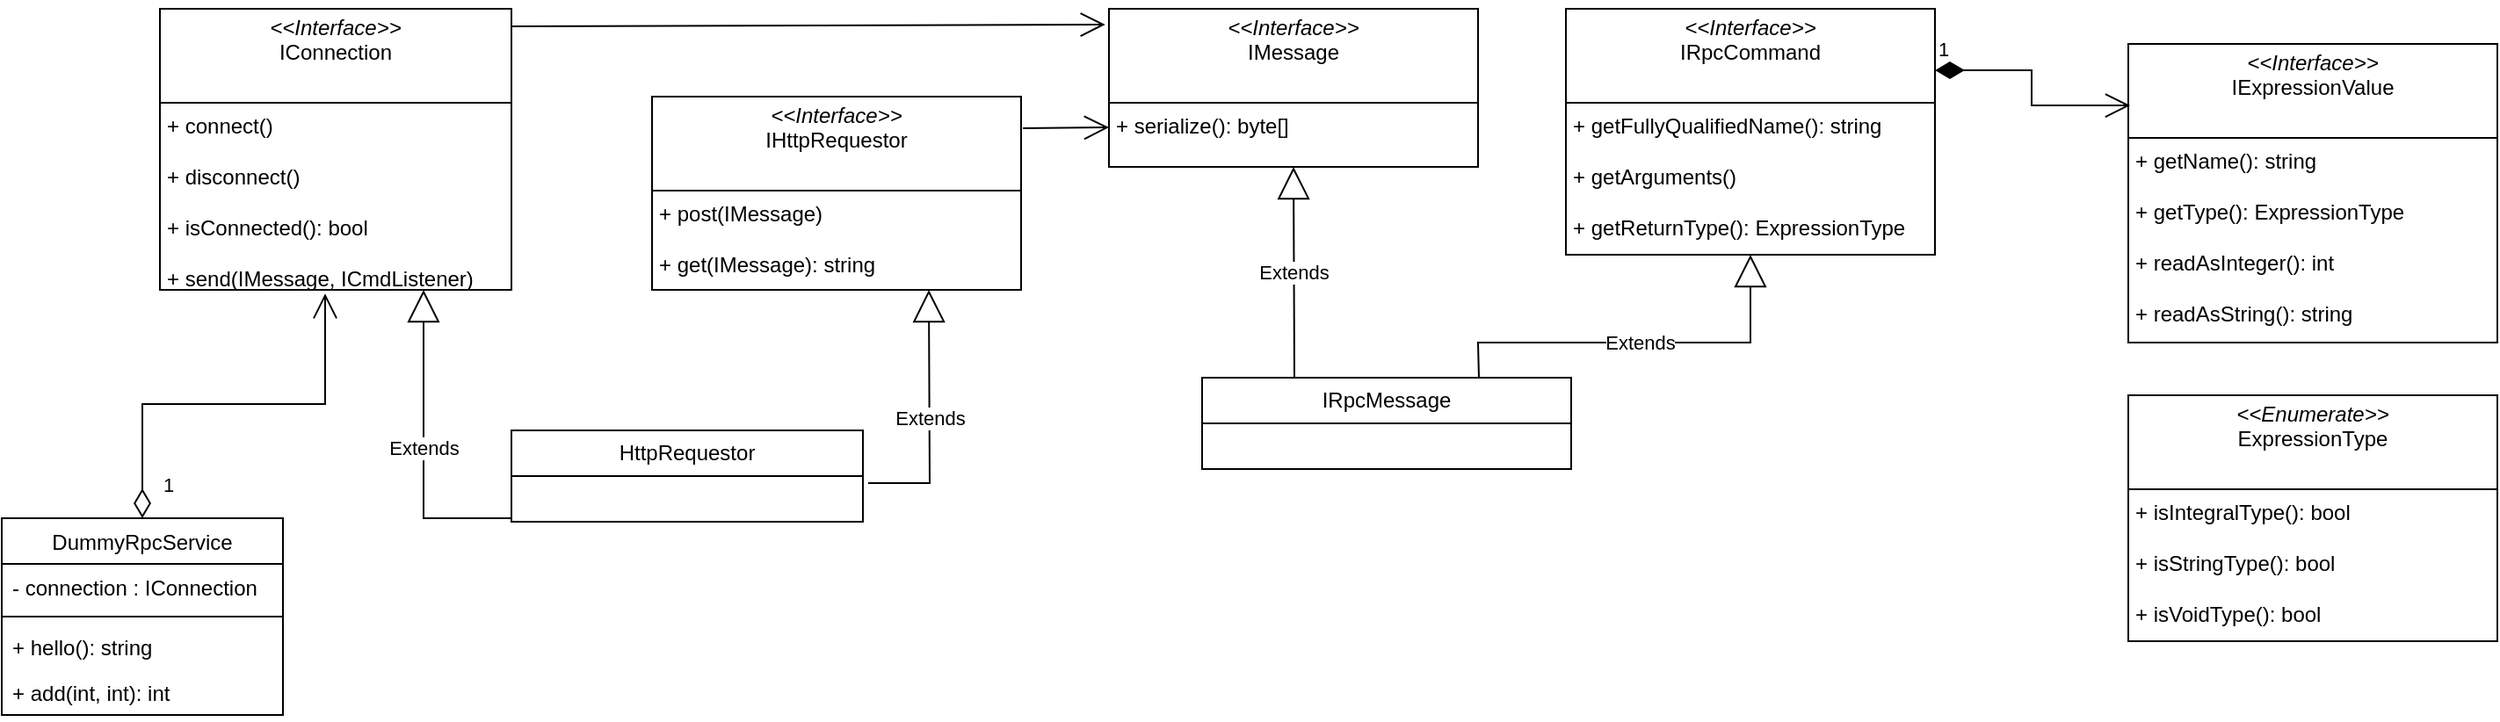 <mxfile version="24.8.4" pages="2">
  <diagram name="Page-1" id="ZRCa9DoTGLpkMhHUa6WN">
    <mxGraphModel dx="1142" dy="1723" grid="1" gridSize="10" guides="1" tooltips="1" connect="1" arrows="1" fold="1" page="1" pageScale="1" pageWidth="850" pageHeight="1100" math="0" shadow="0">
      <root>
        <mxCell id="0" />
        <mxCell id="1" parent="0" />
        <mxCell id="_fHJ9euTRaIsmMugEJln-17" value="&lt;p style=&quot;margin:0px;margin-top:4px;text-align:center;&quot;&gt;&lt;i&gt;&amp;lt;&amp;lt;Interface&amp;gt;&amp;gt;&lt;/i&gt;&lt;br&gt;IRpcCommand&lt;/p&gt;&lt;p style=&quot;margin:0px;margin-left:4px;&quot;&gt;&lt;br&gt;&lt;/p&gt;&lt;hr size=&quot;1&quot; style=&quot;border-style:solid;&quot;&gt;&lt;p style=&quot;margin:0px;margin-left:4px;&quot;&gt;+ getFullyQualifiedName(): string&lt;br&gt;&lt;br&gt;&lt;/p&gt;&lt;p style=&quot;margin:0px;margin-left:4px;&quot;&gt;+ getArguments()&lt;br&gt;&lt;/p&gt;&lt;p style=&quot;margin:0px;margin-left:4px;&quot;&gt;&lt;br&gt;&lt;/p&gt;&lt;p style=&quot;margin:0px;margin-left:4px;&quot;&gt;+ getReturnType(): ExpressionType&lt;br&gt;&lt;/p&gt;" style="verticalAlign=top;align=left;overflow=fill;html=1;whiteSpace=wrap;" parent="1" vertex="1">
          <mxGeometry x="960" y="-1070" width="210" height="140" as="geometry" />
        </mxCell>
        <mxCell id="_fHJ9euTRaIsmMugEJln-18" value="&lt;p style=&quot;margin:0px;margin-top:4px;text-align:center;&quot;&gt;&lt;i&gt;&amp;lt;&amp;lt;Interface&amp;gt;&amp;gt;&lt;/i&gt;&lt;br&gt;IExpressionValue&lt;br&gt;&lt;/p&gt;&lt;p style=&quot;margin:0px;margin-left:4px;&quot;&gt;&lt;br&gt;&lt;/p&gt;&lt;hr size=&quot;1&quot; style=&quot;border-style:solid;&quot;&gt;&lt;p style=&quot;margin:0px;margin-left:4px;&quot;&gt;+ getName(): string&lt;br&gt;&lt;br&gt;&lt;/p&gt;&lt;p style=&quot;margin:0px;margin-left:4px;&quot;&gt;+ getType(): ExpressionType&lt;br&gt;&lt;/p&gt;&lt;p style=&quot;margin:0px;margin-left:4px;&quot;&gt;&lt;br&gt;&lt;/p&gt;&lt;p style=&quot;margin:0px;margin-left:4px;&quot;&gt;+ readAsInteger(): int&lt;br&gt;&lt;/p&gt;&lt;p style=&quot;margin:0px;margin-left:4px;&quot;&gt;&lt;br&gt;&lt;/p&gt;&lt;p style=&quot;margin:0px;margin-left:4px;&quot;&gt;+ readAsString(): string&lt;br&gt;&lt;/p&gt;" style="verticalAlign=top;align=left;overflow=fill;html=1;whiteSpace=wrap;" parent="1" vertex="1">
          <mxGeometry x="1280" y="-1050" width="210" height="170" as="geometry" />
        </mxCell>
        <mxCell id="_fHJ9euTRaIsmMugEJln-19" value="&lt;p style=&quot;margin:0px;margin-top:4px;text-align:center;&quot;&gt;&lt;i&gt;&amp;lt;&amp;lt;Enumerate&amp;gt;&amp;gt;&lt;/i&gt;&lt;br&gt;ExpressionType&lt;/p&gt;&lt;p style=&quot;margin:0px;margin-left:4px;&quot;&gt;&lt;br&gt;&lt;/p&gt;&lt;hr size=&quot;1&quot; style=&quot;border-style:solid;&quot;&gt;&lt;p style=&quot;margin:0px;margin-left:4px;&quot;&gt;+ isIntegralType(): bool&lt;br&gt;&lt;br&gt;&lt;/p&gt;&lt;p style=&quot;margin:0px;margin-left:4px;&quot;&gt;+ isStringType(): bool&lt;br&gt;&lt;/p&gt;&lt;p style=&quot;margin:0px;margin-left:4px;&quot;&gt;&lt;br&gt;&lt;/p&gt;&lt;p style=&quot;margin:0px;margin-left:4px;&quot;&gt;+ isVoidType(): bool&lt;br&gt;&lt;/p&gt;" style="verticalAlign=top;align=left;overflow=fill;html=1;whiteSpace=wrap;" parent="1" vertex="1">
          <mxGeometry x="1280" y="-850" width="210" height="140" as="geometry" />
        </mxCell>
        <mxCell id="_fHJ9euTRaIsmMugEJln-20" value="&lt;p style=&quot;margin:0px;margin-top:4px;text-align:center;&quot;&gt;&lt;i&gt;&amp;lt;&amp;lt;Interface&amp;gt;&amp;gt;&lt;/i&gt;&lt;br&gt;IMessage&lt;/p&gt;&lt;p style=&quot;margin:0px;margin-left:4px;&quot;&gt;&lt;br&gt;&lt;/p&gt;&lt;hr size=&quot;1&quot; style=&quot;border-style:solid;&quot;&gt;&lt;p style=&quot;margin:0px;margin-left:4px;&quot;&gt;+ serialize(): byte[]&amp;nbsp;&lt;br&gt;&lt;/p&gt;" style="verticalAlign=top;align=left;overflow=fill;html=1;whiteSpace=wrap;" parent="1" vertex="1">
          <mxGeometry x="700" y="-1070" width="210" height="90" as="geometry" />
        </mxCell>
        <mxCell id="_fHJ9euTRaIsmMugEJln-21" value="&lt;p style=&quot;margin:0px;margin-top:4px;text-align:center;&quot;&gt;&lt;i&gt;&amp;lt;&amp;lt;Interface&amp;gt;&amp;gt;&lt;/i&gt;&lt;br&gt;IConnection&lt;/p&gt;&lt;p style=&quot;margin:0px;margin-left:4px;&quot;&gt;&lt;br&gt;&lt;/p&gt;&lt;hr size=&quot;1&quot; style=&quot;border-style:solid;&quot;&gt;&lt;p style=&quot;margin:0px;margin-left:4px;&quot;&gt;+ connect()&lt;br&gt;&lt;br&gt;&lt;/p&gt;&lt;p style=&quot;margin:0px;margin-left:4px;&quot;&gt;+ disconnect()&lt;br&gt;&lt;/p&gt;&lt;p style=&quot;margin:0px;margin-left:4px;&quot;&gt;&lt;br&gt;&lt;/p&gt;&lt;p style=&quot;margin:0px;margin-left:4px;&quot;&gt;+ isConnected(): bool&lt;/p&gt;&lt;p style=&quot;margin:0px;margin-left:4px;&quot;&gt;&lt;br&gt;&lt;/p&gt;&lt;p style=&quot;margin:0px;margin-left:4px;&quot;&gt;+ send(IMessage, ICmdListener)&lt;br&gt;&lt;/p&gt;" style="verticalAlign=top;align=left;overflow=fill;html=1;whiteSpace=wrap;" parent="1" vertex="1">
          <mxGeometry x="160" y="-1070" width="200" height="160" as="geometry" />
        </mxCell>
        <mxCell id="_fHJ9euTRaIsmMugEJln-22" value="&lt;p style=&quot;margin:0px;margin-top:4px;text-align:center;&quot;&gt;&lt;i&gt;&amp;lt;&amp;lt;Interface&amp;gt;&amp;gt;&lt;/i&gt;&lt;br&gt;IHttpRequestor&lt;/p&gt;&lt;p style=&quot;margin:0px;margin-left:4px;&quot;&gt;&lt;br&gt;&lt;/p&gt;&lt;hr size=&quot;1&quot; style=&quot;border-style:solid;&quot;&gt;&lt;p style=&quot;margin:0px;margin-left:4px;&quot;&gt;+ post(IMessage)&lt;br&gt;&lt;br&gt;&lt;/p&gt;&lt;p style=&quot;margin:0px;margin-left:4px;&quot;&gt;+ get(IMessage): string&lt;/p&gt;" style="verticalAlign=top;align=left;overflow=fill;html=1;whiteSpace=wrap;" parent="1" vertex="1">
          <mxGeometry x="440" y="-1020" width="210" height="110" as="geometry" />
        </mxCell>
        <mxCell id="_fHJ9euTRaIsmMugEJln-23" value="HttpRequestor" style="swimlane;fontStyle=0;childLayout=stackLayout;horizontal=1;startSize=26;fillColor=none;horizontalStack=0;resizeParent=1;resizeParentMax=0;resizeLast=0;collapsible=1;marginBottom=0;whiteSpace=wrap;html=1;" parent="1" vertex="1">
          <mxGeometry x="360" y="-830" width="200" height="52" as="geometry" />
        </mxCell>
        <mxCell id="_fHJ9euTRaIsmMugEJln-29" value="IRpcMessage" style="swimlane;fontStyle=0;childLayout=stackLayout;horizontal=1;startSize=26;fillColor=none;horizontalStack=0;resizeParent=1;resizeParentMax=0;resizeLast=0;collapsible=1;marginBottom=0;whiteSpace=wrap;html=1;" parent="1" vertex="1">
          <mxGeometry x="753" y="-860" width="210" height="52" as="geometry" />
        </mxCell>
        <mxCell id="_fHJ9euTRaIsmMugEJln-34" value="Extends" style="endArrow=block;endSize=16;endFill=0;html=1;rounded=0;entryX=0.5;entryY=1;entryDx=0;entryDy=0;exitX=0.25;exitY=0;exitDx=0;exitDy=0;" parent="1" source="_fHJ9euTRaIsmMugEJln-29" target="_fHJ9euTRaIsmMugEJln-20" edge="1">
          <mxGeometry width="160" relative="1" as="geometry">
            <mxPoint x="910" y="-850" as="sourcePoint" />
            <mxPoint x="1070" y="-850" as="targetPoint" />
            <Array as="points" />
          </mxGeometry>
        </mxCell>
        <mxCell id="_fHJ9euTRaIsmMugEJln-36" value="Extends" style="endArrow=block;endSize=16;endFill=0;html=1;rounded=0;exitX=0.75;exitY=0;exitDx=0;exitDy=0;entryX=0.5;entryY=1;entryDx=0;entryDy=0;" parent="1" source="_fHJ9euTRaIsmMugEJln-29" target="_fHJ9euTRaIsmMugEJln-17" edge="1">
          <mxGeometry width="160" relative="1" as="geometry">
            <mxPoint x="1190" y="-870" as="sourcePoint" />
            <mxPoint x="1350" y="-870" as="targetPoint" />
            <Array as="points">
              <mxPoint x="910" y="-880" />
              <mxPoint x="1065" y="-880" />
            </Array>
          </mxGeometry>
        </mxCell>
        <mxCell id="_fHJ9euTRaIsmMugEJln-39" value="Extends" style="endArrow=block;endSize=16;endFill=0;html=1;rounded=0;entryX=0.75;entryY=1;entryDx=0;entryDy=0;exitX=1.015;exitY=0.154;exitDx=0;exitDy=0;exitPerimeter=0;" parent="1" target="_fHJ9euTRaIsmMugEJln-22" edge="1">
          <mxGeometry width="160" relative="1" as="geometry">
            <mxPoint x="563" y="-799.996" as="sourcePoint" />
            <mxPoint x="555" y="-960" as="targetPoint" />
            <Array as="points">
              <mxPoint x="598" y="-800" />
            </Array>
          </mxGeometry>
        </mxCell>
        <mxCell id="_fHJ9euTRaIsmMugEJln-40" value="Extends" style="endArrow=block;endSize=16;endFill=0;html=1;rounded=0;entryX=0.75;entryY=1;entryDx=0;entryDy=0;" parent="1" target="_fHJ9euTRaIsmMugEJln-21" edge="1">
          <mxGeometry width="160" relative="1" as="geometry">
            <mxPoint x="360" y="-780" as="sourcePoint" />
            <mxPoint x="270" y="-899" as="targetPoint" />
            <Array as="points">
              <mxPoint x="310" y="-780" />
            </Array>
          </mxGeometry>
        </mxCell>
        <mxCell id="_fHJ9euTRaIsmMugEJln-41" value="1" style="endArrow=open;html=1;endSize=12;startArrow=diamondThin;startSize=14;startFill=1;edgeStyle=orthogonalEdgeStyle;align=left;verticalAlign=bottom;rounded=0;exitX=1;exitY=0.25;exitDx=0;exitDy=0;entryX=0.005;entryY=0.206;entryDx=0;entryDy=0;entryPerimeter=0;" parent="1" source="_fHJ9euTRaIsmMugEJln-17" target="_fHJ9euTRaIsmMugEJln-18" edge="1">
          <mxGeometry x="-1" y="3" relative="1" as="geometry">
            <mxPoint x="1340" y="-800" as="sourcePoint" />
            <mxPoint x="1500" y="-800" as="targetPoint" />
            <mxPoint as="offset" />
          </mxGeometry>
        </mxCell>
        <mxCell id="_fHJ9euTRaIsmMugEJln-44" value="" style="endArrow=open;endFill=1;endSize=12;html=1;rounded=0;entryX=-0.01;entryY=0.1;entryDx=0;entryDy=0;entryPerimeter=0;" parent="1" target="_fHJ9euTRaIsmMugEJln-20" edge="1">
          <mxGeometry width="160" relative="1" as="geometry">
            <mxPoint x="360" y="-1060" as="sourcePoint" />
            <mxPoint x="690" y="-1060" as="targetPoint" />
          </mxGeometry>
        </mxCell>
        <mxCell id="_fHJ9euTRaIsmMugEJln-45" value="" style="endArrow=open;endFill=1;endSize=12;html=1;rounded=0;exitX=1.005;exitY=0.164;exitDx=0;exitDy=0;exitPerimeter=0;entryX=0;entryY=0.75;entryDx=0;entryDy=0;" parent="1" source="_fHJ9euTRaIsmMugEJln-22" target="_fHJ9euTRaIsmMugEJln-20" edge="1">
          <mxGeometry width="160" relative="1" as="geometry">
            <mxPoint x="610" y="-860" as="sourcePoint" />
            <mxPoint x="770" y="-860" as="targetPoint" />
          </mxGeometry>
        </mxCell>
        <mxCell id="_fHJ9euTRaIsmMugEJln-51" value="&lt;span style=&quot;font-weight: normal;&quot;&gt;DummyRpcService&lt;/span&gt;" style="swimlane;fontStyle=1;align=center;verticalAlign=top;childLayout=stackLayout;horizontal=1;startSize=26;horizontalStack=0;resizeParent=1;resizeParentMax=0;resizeLast=0;collapsible=1;marginBottom=0;whiteSpace=wrap;html=1;" parent="1" vertex="1">
          <mxGeometry x="70" y="-780" width="160" height="112" as="geometry" />
        </mxCell>
        <mxCell id="_fHJ9euTRaIsmMugEJln-52" value="- connection : IConnection" style="text;strokeColor=none;fillColor=none;align=left;verticalAlign=top;spacingLeft=4;spacingRight=4;overflow=hidden;rotatable=0;points=[[0,0.5],[1,0.5]];portConstraint=eastwest;whiteSpace=wrap;html=1;" parent="_fHJ9euTRaIsmMugEJln-51" vertex="1">
          <mxGeometry y="26" width="160" height="26" as="geometry" />
        </mxCell>
        <mxCell id="_fHJ9euTRaIsmMugEJln-53" value="" style="line;strokeWidth=1;fillColor=none;align=left;verticalAlign=middle;spacingTop=-1;spacingLeft=3;spacingRight=3;rotatable=0;labelPosition=right;points=[];portConstraint=eastwest;strokeColor=inherit;" parent="_fHJ9euTRaIsmMugEJln-51" vertex="1">
          <mxGeometry y="52" width="160" height="8" as="geometry" />
        </mxCell>
        <mxCell id="_fHJ9euTRaIsmMugEJln-47" value="+ hello(): string" style="text;strokeColor=none;fillColor=none;align=left;verticalAlign=top;spacingLeft=4;spacingRight=4;overflow=hidden;rotatable=0;points=[[0,0.5],[1,0.5]];portConstraint=eastwest;whiteSpace=wrap;html=1;" parent="_fHJ9euTRaIsmMugEJln-51" vertex="1">
          <mxGeometry y="60" width="160" height="26" as="geometry" />
        </mxCell>
        <mxCell id="_fHJ9euTRaIsmMugEJln-49" value="+ add(int, int): int" style="text;strokeColor=none;fillColor=none;align=left;verticalAlign=top;spacingLeft=4;spacingRight=4;overflow=hidden;rotatable=0;points=[[0,0.5],[1,0.5]];portConstraint=eastwest;whiteSpace=wrap;html=1;" parent="_fHJ9euTRaIsmMugEJln-51" vertex="1">
          <mxGeometry y="86" width="160" height="26" as="geometry" />
        </mxCell>
        <mxCell id="_fHJ9euTRaIsmMugEJln-55" value="1" style="endArrow=open;html=1;endSize=12;startArrow=diamondThin;startSize=14;startFill=0;edgeStyle=orthogonalEdgeStyle;align=left;verticalAlign=bottom;rounded=0;exitX=0.5;exitY=0;exitDx=0;exitDy=0;entryX=0.47;entryY=1.013;entryDx=0;entryDy=0;entryPerimeter=0;" parent="1" source="_fHJ9euTRaIsmMugEJln-51" target="_fHJ9euTRaIsmMugEJln-21" edge="1">
          <mxGeometry x="-0.914" y="-10" relative="1" as="geometry">
            <mxPoint x="100" y="-830" as="sourcePoint" />
            <mxPoint x="260" y="-830" as="targetPoint" />
            <mxPoint as="offset" />
          </mxGeometry>
        </mxCell>
      </root>
    </mxGraphModel>
  </diagram>
  <diagram id="4_Q1zM8wU-QSP_x-Qk4N" name="Page-2">
    <mxGraphModel dx="1142" dy="623" grid="1" gridSize="10" guides="1" tooltips="1" connect="1" arrows="1" fold="1" page="1" pageScale="1" pageWidth="850" pageHeight="1100" math="0" shadow="0">
      <root>
        <mxCell id="0" />
        <mxCell id="1" parent="0" />
        <mxCell id="hV_kJMDdYtJ9GEIuovxq-1" value="&lt;p style=&quot;margin:0px;margin-top:6px;text-align:center;&quot;&gt;&lt;b&gt;Client&lt;/b&gt;&lt;/p&gt;&lt;hr size=&quot;1&quot; style=&quot;border-style:solid;&quot;&gt;&lt;p style=&quot;margin:0px;margin-left:8px;&quot;&gt;&lt;br&gt;&lt;/p&gt;" style="align=left;overflow=fill;html=1;dropTarget=0;whiteSpace=wrap;" vertex="1" parent="1">
          <mxGeometry x="40" y="40" width="320" height="390" as="geometry" />
        </mxCell>
        <mxCell id="hV_kJMDdYtJ9GEIuovxq-2" value="" style="shape=component;jettyWidth=8;jettyHeight=4;" vertex="1" parent="hV_kJMDdYtJ9GEIuovxq-1">
          <mxGeometry x="1" width="20" height="20" relative="1" as="geometry">
            <mxPoint x="-24" y="4" as="offset" />
          </mxGeometry>
        </mxCell>
        <mxCell id="hV_kJMDdYtJ9GEIuovxq-5" value="&lt;p style=&quot;margin:0px;margin-top:6px;text-align:center;&quot;&gt;&lt;b&gt;Proxy Service Stub&lt;/b&gt;&lt;/p&gt;" style="align=left;overflow=fill;html=1;dropTarget=0;whiteSpace=wrap;" vertex="1" parent="1">
          <mxGeometry x="120" y="177" width="180" height="30" as="geometry" />
        </mxCell>
        <mxCell id="hV_kJMDdYtJ9GEIuovxq-6" value="" style="shape=component;jettyWidth=8;jettyHeight=4;" vertex="1" parent="hV_kJMDdYtJ9GEIuovxq-5">
          <mxGeometry x="1" width="20" height="20" relative="1" as="geometry">
            <mxPoint x="-24" y="4" as="offset" />
          </mxGeometry>
        </mxCell>
        <mxCell id="hV_kJMDdYtJ9GEIuovxq-7" value="&lt;p style=&quot;margin:0px;margin-top:6px;text-align:center;&quot;&gt;&lt;b&gt;Encoding / Decoding&lt;/b&gt;&lt;/p&gt;" style="align=left;overflow=fill;html=1;dropTarget=0;whiteSpace=wrap;" vertex="1" parent="1">
          <mxGeometry x="120" y="266" width="180" height="30" as="geometry" />
        </mxCell>
        <mxCell id="hV_kJMDdYtJ9GEIuovxq-8" value="" style="shape=component;jettyWidth=8;jettyHeight=4;" vertex="1" parent="hV_kJMDdYtJ9GEIuovxq-7">
          <mxGeometry x="1" width="20" height="20" relative="1" as="geometry">
            <mxPoint x="-24" y="4" as="offset" />
          </mxGeometry>
        </mxCell>
        <mxCell id="hV_kJMDdYtJ9GEIuovxq-9" value="&lt;p style=&quot;margin:0px;margin-top:6px;text-align:center;&quot;&gt;&lt;b&gt;Transport&lt;/b&gt;&lt;/p&gt;" style="align=left;overflow=fill;html=1;dropTarget=0;whiteSpace=wrap;" vertex="1" parent="1">
          <mxGeometry x="120" y="360" width="180" height="30" as="geometry" />
        </mxCell>
        <mxCell id="hV_kJMDdYtJ9GEIuovxq-10" value="" style="shape=component;jettyWidth=8;jettyHeight=4;" vertex="1" parent="hV_kJMDdYtJ9GEIuovxq-9">
          <mxGeometry x="1" width="20" height="20" relative="1" as="geometry">
            <mxPoint x="-21" y="4" as="offset" />
          </mxGeometry>
        </mxCell>
        <mxCell id="hV_kJMDdYtJ9GEIuovxq-21" value="&lt;p style=&quot;margin:0px;margin-top:6px;text-align:center;&quot;&gt;&lt;b&gt;ClientApp&lt;/b&gt;&lt;/p&gt;" style="align=left;overflow=fill;html=1;dropTarget=0;whiteSpace=wrap;" vertex="1" parent="1">
          <mxGeometry x="120" y="95" width="180" height="30" as="geometry" />
        </mxCell>
        <mxCell id="hV_kJMDdYtJ9GEIuovxq-22" value="" style="shape=component;jettyWidth=8;jettyHeight=4;" vertex="1" parent="hV_kJMDdYtJ9GEIuovxq-21">
          <mxGeometry x="1" width="20" height="20" relative="1" as="geometry">
            <mxPoint x="-24" y="4" as="offset" />
          </mxGeometry>
        </mxCell>
        <mxCell id="hV_kJMDdYtJ9GEIuovxq-23" value="" style="endArrow=open;endFill=1;endSize=12;html=1;rounded=0;exitX=0.161;exitY=0.933;exitDx=0;exitDy=0;exitPerimeter=0;entryX=0.161;entryY=0.133;entryDx=0;entryDy=0;entryPerimeter=0;" edge="1" parent="1" source="hV_kJMDdYtJ9GEIuovxq-21" target="hV_kJMDdYtJ9GEIuovxq-5">
          <mxGeometry width="160" relative="1" as="geometry">
            <mxPoint x="140" y="140" as="sourcePoint" />
            <mxPoint x="150" y="210" as="targetPoint" />
          </mxGeometry>
        </mxCell>
        <mxCell id="hV_kJMDdYtJ9GEIuovxq-24" value="" style="endArrow=open;endFill=1;endSize=12;html=1;rounded=0;exitX=0.156;exitY=0.967;exitDx=0;exitDy=0;exitPerimeter=0;entryX=0.156;entryY=0.133;entryDx=0;entryDy=0;entryPerimeter=0;" edge="1" parent="1" source="hV_kJMDdYtJ9GEIuovxq-5" target="hV_kJMDdYtJ9GEIuovxq-7">
          <mxGeometry width="160" relative="1" as="geometry">
            <mxPoint x="150" y="240" as="sourcePoint" />
            <mxPoint x="150" y="317" as="targetPoint" />
          </mxGeometry>
        </mxCell>
        <mxCell id="hV_kJMDdYtJ9GEIuovxq-25" value="" style="endArrow=open;endFill=1;endSize=12;html=1;rounded=0;" edge="1" parent="1">
          <mxGeometry width="160" relative="1" as="geometry">
            <mxPoint x="150" y="297" as="sourcePoint" />
            <mxPoint x="150" y="359" as="targetPoint" />
          </mxGeometry>
        </mxCell>
        <mxCell id="hV_kJMDdYtJ9GEIuovxq-26" value="" style="endArrow=open;endFill=1;endSize=12;html=1;rounded=0;exitX=0.75;exitY=0;exitDx=0;exitDy=0;entryX=0.75;entryY=1;entryDx=0;entryDy=0;" edge="1" parent="1" source="hV_kJMDdYtJ9GEIuovxq-5" target="hV_kJMDdYtJ9GEIuovxq-21">
          <mxGeometry width="160" relative="1" as="geometry">
            <mxPoint x="310" y="160" as="sourcePoint" />
            <mxPoint x="470" y="160" as="targetPoint" />
          </mxGeometry>
        </mxCell>
        <mxCell id="hV_kJMDdYtJ9GEIuovxq-27" value="" style="endArrow=open;endFill=1;endSize=12;html=1;rounded=0;exitX=0.75;exitY=0;exitDx=0;exitDy=0;entryX=0.75;entryY=1;entryDx=0;entryDy=0;" edge="1" parent="1" source="hV_kJMDdYtJ9GEIuovxq-7" target="hV_kJMDdYtJ9GEIuovxq-5">
          <mxGeometry width="160" relative="1" as="geometry">
            <mxPoint x="260" y="261" as="sourcePoint" />
            <mxPoint x="250" y="209" as="targetPoint" />
          </mxGeometry>
        </mxCell>
        <mxCell id="hV_kJMDdYtJ9GEIuovxq-28" value="" style="endArrow=open;endFill=1;endSize=12;html=1;rounded=0;exitX=0.75;exitY=0;exitDx=0;exitDy=0;entryX=0.75;entryY=1;entryDx=0;entryDy=0;" edge="1" parent="1" source="hV_kJMDdYtJ9GEIuovxq-9" target="hV_kJMDdYtJ9GEIuovxq-7">
          <mxGeometry width="160" relative="1" as="geometry">
            <mxPoint x="260" y="348" as="sourcePoint" />
            <mxPoint x="260" y="296" as="targetPoint" />
          </mxGeometry>
        </mxCell>
        <mxCell id="hV_kJMDdYtJ9GEIuovxq-31" value="&lt;p style=&quot;margin:0px;margin-top:6px;text-align:center;&quot;&gt;&lt;b&gt;Server&lt;/b&gt;&lt;/p&gt;&lt;hr size=&quot;1&quot; style=&quot;border-style:solid;&quot;&gt;&lt;p style=&quot;margin:0px;margin-left:8px;&quot;&gt;&lt;br&gt;&lt;/p&gt;" style="align=left;overflow=fill;html=1;dropTarget=0;whiteSpace=wrap;" vertex="1" parent="1">
          <mxGeometry x="480" y="40" width="320" height="390" as="geometry" />
        </mxCell>
        <mxCell id="hV_kJMDdYtJ9GEIuovxq-32" value="" style="shape=component;jettyWidth=8;jettyHeight=4;" vertex="1" parent="hV_kJMDdYtJ9GEIuovxq-31">
          <mxGeometry x="1" width="20" height="20" relative="1" as="geometry">
            <mxPoint x="-24" y="4" as="offset" />
          </mxGeometry>
        </mxCell>
        <mxCell id="hV_kJMDdYtJ9GEIuovxq-33" value="&lt;p style=&quot;margin:0px;margin-top:6px;text-align:center;&quot;&gt;&lt;b&gt;Server Stub&lt;/b&gt;&lt;/p&gt;" style="align=left;overflow=fill;html=1;dropTarget=0;whiteSpace=wrap;" vertex="1" parent="1">
          <mxGeometry x="560" y="177" width="180" height="30" as="geometry" />
        </mxCell>
        <mxCell id="hV_kJMDdYtJ9GEIuovxq-34" value="" style="shape=component;jettyWidth=8;jettyHeight=4;" vertex="1" parent="hV_kJMDdYtJ9GEIuovxq-33">
          <mxGeometry x="1" width="20" height="20" relative="1" as="geometry">
            <mxPoint x="-24" y="4" as="offset" />
          </mxGeometry>
        </mxCell>
        <mxCell id="hV_kJMDdYtJ9GEIuovxq-35" value="&lt;p style=&quot;margin:0px;margin-top:6px;text-align:center;&quot;&gt;&lt;b&gt;Encoding / Decoding&lt;/b&gt;&lt;/p&gt;" style="align=left;overflow=fill;html=1;dropTarget=0;whiteSpace=wrap;" vertex="1" parent="1">
          <mxGeometry x="560" y="266" width="180" height="30" as="geometry" />
        </mxCell>
        <mxCell id="hV_kJMDdYtJ9GEIuovxq-36" value="" style="shape=component;jettyWidth=8;jettyHeight=4;" vertex="1" parent="hV_kJMDdYtJ9GEIuovxq-35">
          <mxGeometry x="1" width="20" height="20" relative="1" as="geometry">
            <mxPoint x="-24" y="4" as="offset" />
          </mxGeometry>
        </mxCell>
        <mxCell id="hV_kJMDdYtJ9GEIuovxq-37" value="&lt;p style=&quot;margin:0px;margin-top:6px;text-align:center;&quot;&gt;&lt;b&gt;Transport&lt;/b&gt;&lt;/p&gt;" style="align=left;overflow=fill;html=1;dropTarget=0;whiteSpace=wrap;" vertex="1" parent="1">
          <mxGeometry x="560" y="360" width="180" height="30" as="geometry" />
        </mxCell>
        <mxCell id="hV_kJMDdYtJ9GEIuovxq-38" value="" style="shape=component;jettyWidth=8;jettyHeight=4;" vertex="1" parent="hV_kJMDdYtJ9GEIuovxq-37">
          <mxGeometry x="1" width="20" height="20" relative="1" as="geometry">
            <mxPoint x="-21" y="4" as="offset" />
          </mxGeometry>
        </mxCell>
        <mxCell id="hV_kJMDdYtJ9GEIuovxq-39" value="&lt;p style=&quot;margin:0px;margin-top:6px;text-align:center;&quot;&gt;&lt;b&gt;Application Service&lt;/b&gt;&lt;/p&gt;" style="align=left;overflow=fill;html=1;dropTarget=0;whiteSpace=wrap;" vertex="1" parent="1">
          <mxGeometry x="560" y="95" width="180" height="30" as="geometry" />
        </mxCell>
        <mxCell id="hV_kJMDdYtJ9GEIuovxq-40" value="" style="shape=component;jettyWidth=8;jettyHeight=4;" vertex="1" parent="hV_kJMDdYtJ9GEIuovxq-39">
          <mxGeometry x="1" width="20" height="20" relative="1" as="geometry">
            <mxPoint x="-24" y="4" as="offset" />
          </mxGeometry>
        </mxCell>
        <mxCell id="hV_kJMDdYtJ9GEIuovxq-41" value="" style="endArrow=open;endFill=1;endSize=12;html=1;rounded=0;exitX=0.161;exitY=0.933;exitDx=0;exitDy=0;exitPerimeter=0;entryX=0.161;entryY=0.133;entryDx=0;entryDy=0;entryPerimeter=0;" edge="1" parent="1" source="hV_kJMDdYtJ9GEIuovxq-39" target="hV_kJMDdYtJ9GEIuovxq-33">
          <mxGeometry width="160" relative="1" as="geometry">
            <mxPoint x="580" y="140" as="sourcePoint" />
            <mxPoint x="590" y="210" as="targetPoint" />
          </mxGeometry>
        </mxCell>
        <mxCell id="hV_kJMDdYtJ9GEIuovxq-42" value="" style="endArrow=open;endFill=1;endSize=12;html=1;rounded=0;exitX=0.156;exitY=0.967;exitDx=0;exitDy=0;exitPerimeter=0;entryX=0.156;entryY=0.133;entryDx=0;entryDy=0;entryPerimeter=0;" edge="1" parent="1" source="hV_kJMDdYtJ9GEIuovxq-33" target="hV_kJMDdYtJ9GEIuovxq-35">
          <mxGeometry width="160" relative="1" as="geometry">
            <mxPoint x="590" y="240" as="sourcePoint" />
            <mxPoint x="590" y="317" as="targetPoint" />
          </mxGeometry>
        </mxCell>
        <mxCell id="hV_kJMDdYtJ9GEIuovxq-43" value="" style="endArrow=open;endFill=1;endSize=12;html=1;rounded=0;" edge="1" parent="1">
          <mxGeometry width="160" relative="1" as="geometry">
            <mxPoint x="590" y="297" as="sourcePoint" />
            <mxPoint x="590" y="359" as="targetPoint" />
          </mxGeometry>
        </mxCell>
        <mxCell id="hV_kJMDdYtJ9GEIuovxq-44" value="" style="endArrow=open;endFill=1;endSize=12;html=1;rounded=0;exitX=0.75;exitY=0;exitDx=0;exitDy=0;entryX=0.75;entryY=1;entryDx=0;entryDy=0;" edge="1" parent="1" source="hV_kJMDdYtJ9GEIuovxq-33" target="hV_kJMDdYtJ9GEIuovxq-39">
          <mxGeometry width="160" relative="1" as="geometry">
            <mxPoint x="750" y="160" as="sourcePoint" />
            <mxPoint x="910" y="160" as="targetPoint" />
          </mxGeometry>
        </mxCell>
        <mxCell id="hV_kJMDdYtJ9GEIuovxq-45" value="" style="endArrow=open;endFill=1;endSize=12;html=1;rounded=0;exitX=0.75;exitY=0;exitDx=0;exitDy=0;entryX=0.75;entryY=1;entryDx=0;entryDy=0;" edge="1" parent="1" source="hV_kJMDdYtJ9GEIuovxq-35" target="hV_kJMDdYtJ9GEIuovxq-33">
          <mxGeometry width="160" relative="1" as="geometry">
            <mxPoint x="700" y="261" as="sourcePoint" />
            <mxPoint x="690" y="209" as="targetPoint" />
          </mxGeometry>
        </mxCell>
        <mxCell id="hV_kJMDdYtJ9GEIuovxq-46" value="" style="endArrow=open;endFill=1;endSize=12;html=1;rounded=0;exitX=0.75;exitY=0;exitDx=0;exitDy=0;entryX=0.75;entryY=1;entryDx=0;entryDy=0;" edge="1" parent="1" source="hV_kJMDdYtJ9GEIuovxq-37" target="hV_kJMDdYtJ9GEIuovxq-35">
          <mxGeometry width="160" relative="1" as="geometry">
            <mxPoint x="700" y="348" as="sourcePoint" />
            <mxPoint x="700" y="296" as="targetPoint" />
          </mxGeometry>
        </mxCell>
        <mxCell id="hV_kJMDdYtJ9GEIuovxq-47" value="" style="endArrow=open;endFill=1;endSize=12;html=1;rounded=0;exitX=1;exitY=0.25;exitDx=0;exitDy=0;entryX=0;entryY=0.25;entryDx=0;entryDy=0;" edge="1" parent="1" source="hV_kJMDdYtJ9GEIuovxq-9" target="hV_kJMDdYtJ9GEIuovxq-37">
          <mxGeometry width="160" relative="1" as="geometry">
            <mxPoint x="330" y="370" as="sourcePoint" />
            <mxPoint x="490" y="370" as="targetPoint" />
          </mxGeometry>
        </mxCell>
        <mxCell id="hV_kJMDdYtJ9GEIuovxq-48" value="" style="endArrow=open;endFill=1;endSize=12;html=1;rounded=0;exitX=0;exitY=0.75;exitDx=0;exitDy=0;entryX=0.75;entryY=1;entryDx=0;entryDy=0;" edge="1" parent="1" source="hV_kJMDdYtJ9GEIuovxq-37" target="hV_kJMDdYtJ9GEIuovxq-10">
          <mxGeometry width="160" relative="1" as="geometry">
            <mxPoint x="450" y="460" as="sourcePoint" />
            <mxPoint x="610" y="460" as="targetPoint" />
          </mxGeometry>
        </mxCell>
      </root>
    </mxGraphModel>
  </diagram>
</mxfile>
